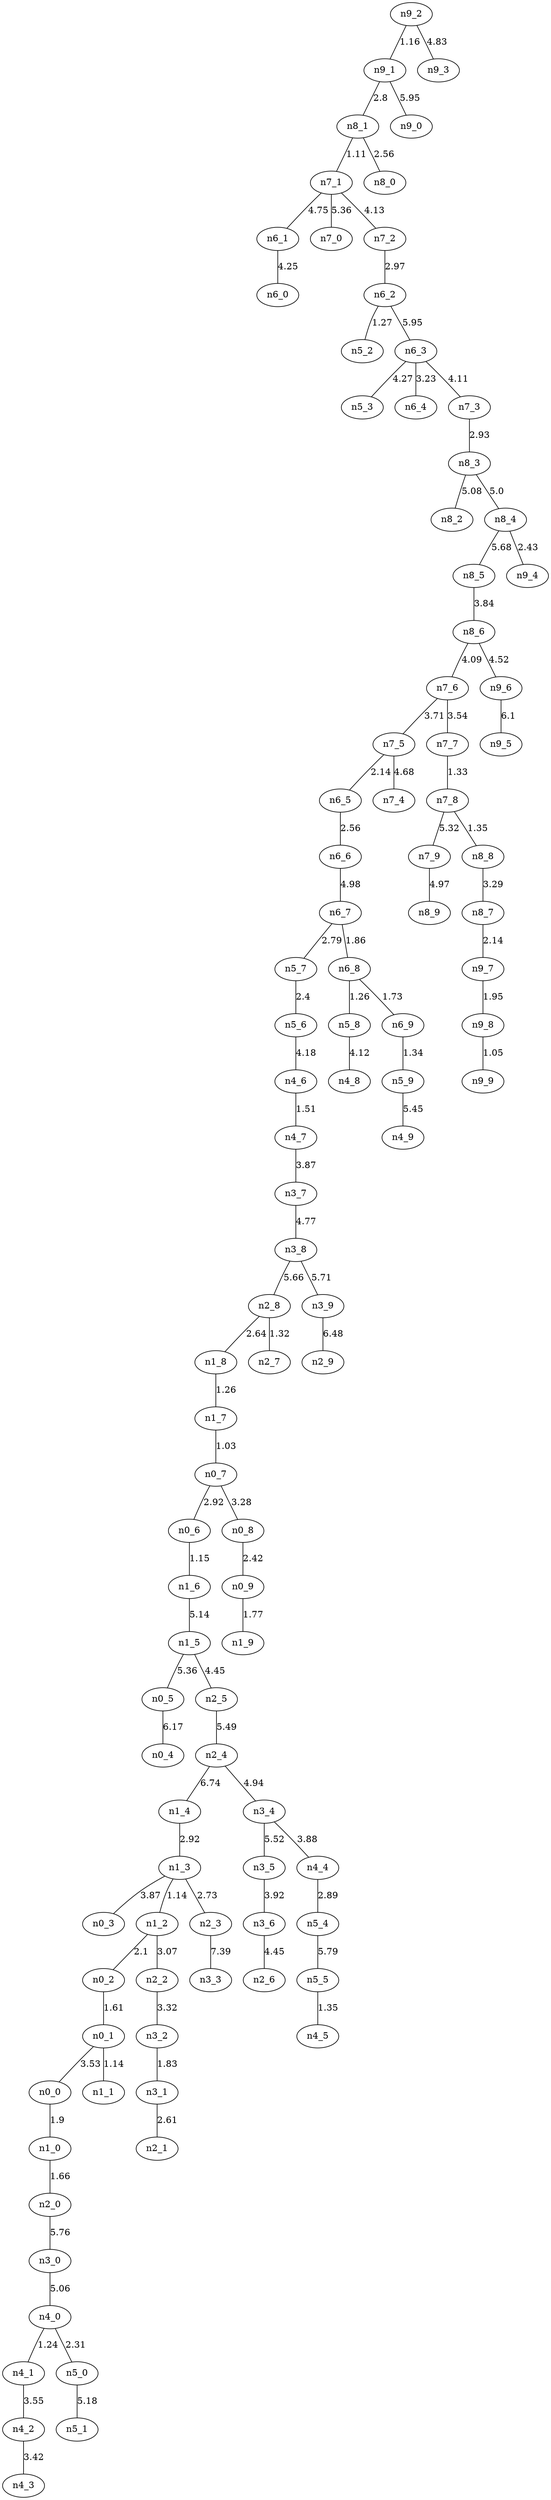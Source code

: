 graph G {
  "n0_0";
  "n0_1";
  "n0_2";
  "n0_3";
  "n0_4";
  "n0_5";
  "n0_6";
  "n0_7";
  "n0_8";
  "n0_9";
  "n1_0";
  "n1_1";
  "n1_2";
  "n1_3";
  "n1_4";
  "n1_5";
  "n1_6";
  "n1_7";
  "n1_8";
  "n1_9";
  "n2_0";
  "n2_1";
  "n2_2";
  "n2_3";
  "n2_4";
  "n2_5";
  "n2_6";
  "n2_7";
  "n2_8";
  "n2_9";
  "n3_0";
  "n3_1";
  "n3_2";
  "n3_3";
  "n3_4";
  "n3_5";
  "n3_6";
  "n3_7";
  "n3_8";
  "n3_9";
  "n4_0";
  "n4_1";
  "n4_2";
  "n4_3";
  "n4_4";
  "n4_5";
  "n4_6";
  "n4_7";
  "n4_8";
  "n4_9";
  "n5_0";
  "n5_1";
  "n5_2";
  "n5_3";
  "n5_4";
  "n5_5";
  "n5_6";
  "n5_7";
  "n5_8";
  "n5_9";
  "n6_0";
  "n6_1";
  "n6_2";
  "n6_3";
  "n6_4";
  "n6_5";
  "n6_6";
  "n6_7";
  "n6_8";
  "n6_9";
  "n7_0";
  "n7_1";
  "n7_2";
  "n7_3";
  "n7_4";
  "n7_5";
  "n7_6";
  "n7_7";
  "n7_8";
  "n7_9";
  "n8_0";
  "n8_1";
  "n8_2";
  "n8_3";
  "n8_4";
  "n8_5";
  "n8_6";
  "n8_7";
  "n8_8";
  "n8_9";
  "n9_0";
  "n9_1";
  "n9_2";
  "n9_3";
  "n9_4";
  "n9_5";
  "n9_6";
  "n9_7";
  "n9_8";
  "n9_9";
  "n9_2" -- "n9_1" [label="1.16"];
  "n9_1" -- "n8_1" [label="2.8"];
  "n8_1" -- "n7_1" [label="1.11"];
  "n8_1" -- "n8_0" [label="2.56"];
  "n7_1" -- "n7_2" [label="4.13"];
  "n7_2" -- "n6_2" [label="2.97"];
  "n6_2" -- "n5_2" [label="1.27"];
  "n7_1" -- "n6_1" [label="4.75"];
  "n6_1" -- "n6_0" [label="4.25"];
  "n9_2" -- "n9_3" [label="4.83"];
  "n7_1" -- "n7_0" [label="5.36"];
  "n6_2" -- "n6_3" [label="5.95"];
  "n6_3" -- "n6_4" [label="3.23"];
  "n6_3" -- "n7_3" [label="4.11"];
  "n7_3" -- "n8_3" [label="2.93"];
  "n6_3" -- "n5_3" [label="4.27"];
  "n8_3" -- "n8_4" [label="5.0"];
  "n8_4" -- "n9_4" [label="2.43"];
  "n8_3" -- "n8_2" [label="5.08"];
  "n8_4" -- "n8_5" [label="5.68"];
  "n8_5" -- "n8_6" [label="3.84"];
  "n8_6" -- "n7_6" [label="4.09"];
  "n7_6" -- "n7_7" [label="3.54"];
  "n7_7" -- "n7_8" [label="1.33"];
  "n7_8" -- "n8_8" [label="1.35"];
  "n8_8" -- "n8_7" [label="3.29"];
  "n8_7" -- "n9_7" [label="2.14"];
  "n9_7" -- "n9_8" [label="1.95"];
  "n9_8" -- "n9_9" [label="1.05"];
  "n7_6" -- "n7_5" [label="3.71"];
  "n7_5" -- "n6_5" [label="2.14"];
  "n6_5" -- "n6_6" [label="2.56"];
  "n8_6" -- "n9_6" [label="4.52"];
  "n7_5" -- "n7_4" [label="4.68"];
  "n6_6" -- "n6_7" [label="4.98"];
  "n6_7" -- "n6_8" [label="1.86"];
  "n6_8" -- "n5_8" [label="1.26"];
  "n6_8" -- "n6_9" [label="1.73"];
  "n6_9" -- "n5_9" [label="1.34"];
  "n6_7" -- "n5_7" [label="2.79"];
  "n5_7" -- "n5_6" [label="2.4"];
  "n5_8" -- "n4_8" [label="4.12"];
  "n5_6" -- "n4_6" [label="4.18"];
  "n4_6" -- "n4_7" [label="1.51"];
  "n4_7" -- "n3_7" [label="3.87"];
  "n3_7" -- "n3_8" [label="4.77"];
  "n7_8" -- "n7_9" [label="5.32"];
  "n7_9" -- "n8_9" [label="4.97"];
  "n5_9" -- "n4_9" [label="5.45"];
  "n3_8" -- "n2_8" [label="5.66"];
  "n2_8" -- "n2_7" [label="1.32"];
  "n2_8" -- "n1_8" [label="2.64"];
  "n1_8" -- "n1_7" [label="1.26"];
  "n1_7" -- "n0_7" [label="1.03"];
  "n0_7" -- "n0_6" [label="2.92"];
  "n0_6" -- "n1_6" [label="1.15"];
  "n0_7" -- "n0_8" [label="3.28"];
  "n0_8" -- "n0_9" [label="2.42"];
  "n0_9" -- "n1_9" [label="1.77"];
  "n1_6" -- "n1_5" [label="5.14"];
  "n1_5" -- "n2_5" [label="4.45"];
  "n1_5" -- "n0_5" [label="5.36"];
  "n2_5" -- "n2_4" [label="5.49"];
  "n2_4" -- "n3_4" [label="4.94"];
  "n3_4" -- "n4_4" [label="3.88"];
  "n4_4" -- "n5_4" [label="2.89"];
  "n3_4" -- "n3_5" [label="5.52"];
  "n3_5" -- "n3_6" [label="3.92"];
  "n3_6" -- "n2_6" [label="4.45"];
  "n3_8" -- "n3_9" [label="5.71"];
  "n5_4" -- "n5_5" [label="5.79"];
  "n5_5" -- "n4_5" [label="1.35"];
  "n9_1" -- "n9_0" [label="5.95"];
  "n9_6" -- "n9_5" [label="6.1"];
  "n0_5" -- "n0_4" [label="6.17"];
  "n3_9" -- "n2_9" [label="6.48"];
  "n2_4" -- "n1_4" [label="6.74"];
  "n1_4" -- "n1_3" [label="2.92"];
  "n1_3" -- "n1_2" [label="1.14"];
  "n1_2" -- "n0_2" [label="2.1"];
  "n0_2" -- "n0_1" [label="1.61"];
  "n0_1" -- "n1_1" [label="1.14"];
  "n1_3" -- "n2_3" [label="2.73"];
  "n1_2" -- "n2_2" [label="3.07"];
  "n2_2" -- "n3_2" [label="3.32"];
  "n3_2" -- "n3_1" [label="1.83"];
  "n3_1" -- "n2_1" [label="2.61"];
  "n0_1" -- "n0_0" [label="3.53"];
  "n0_0" -- "n1_0" [label="1.9"];
  "n1_0" -- "n2_0" [label="1.66"];
  "n1_3" -- "n0_3" [label="3.87"];
  "n2_0" -- "n3_0" [label="5.76"];
  "n3_0" -- "n4_0" [label="5.06"];
  "n4_0" -- "n4_1" [label="1.24"];
  "n4_0" -- "n5_0" [label="2.31"];
  "n4_1" -- "n4_2" [label="3.55"];
  "n4_2" -- "n4_3" [label="3.42"];
  "n5_0" -- "n5_1" [label="5.18"];
  "n2_3" -- "n3_3" [label="7.39"];
}
